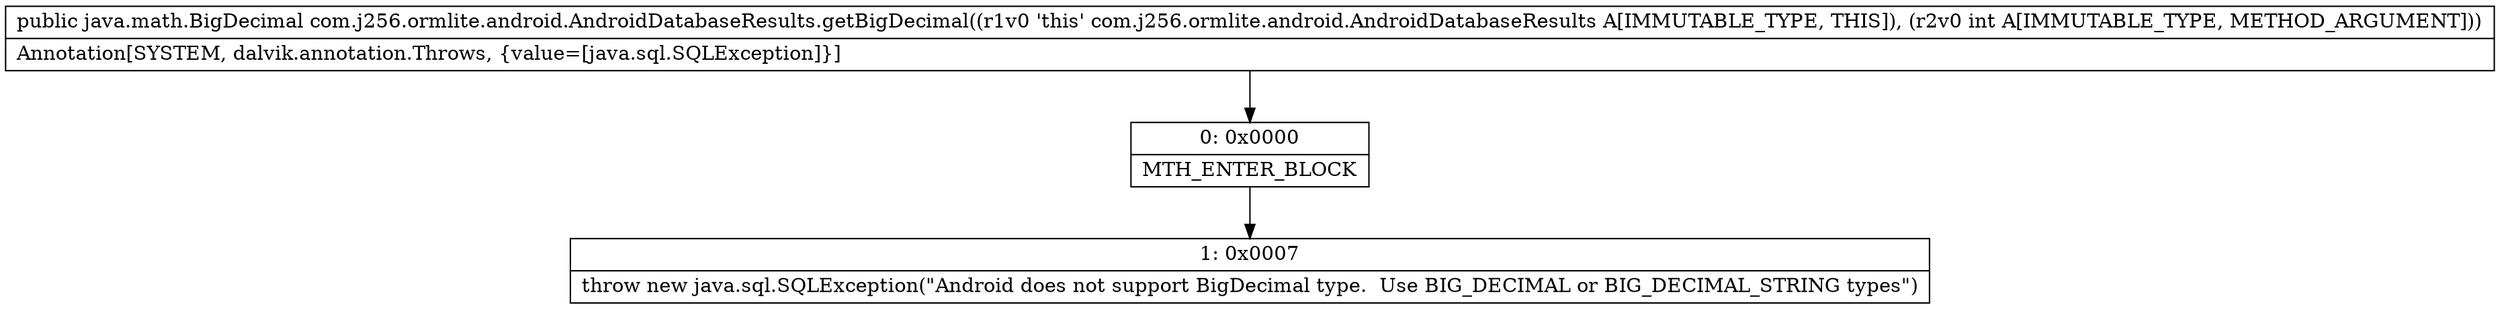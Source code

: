 digraph "CFG forcom.j256.ormlite.android.AndroidDatabaseResults.getBigDecimal(I)Ljava\/math\/BigDecimal;" {
Node_0 [shape=record,label="{0\:\ 0x0000|MTH_ENTER_BLOCK\l}"];
Node_1 [shape=record,label="{1\:\ 0x0007|throw new java.sql.SQLException(\"Android does not support BigDecimal type.  Use BIG_DECIMAL or BIG_DECIMAL_STRING types\")\l}"];
MethodNode[shape=record,label="{public java.math.BigDecimal com.j256.ormlite.android.AndroidDatabaseResults.getBigDecimal((r1v0 'this' com.j256.ormlite.android.AndroidDatabaseResults A[IMMUTABLE_TYPE, THIS]), (r2v0 int A[IMMUTABLE_TYPE, METHOD_ARGUMENT]))  | Annotation[SYSTEM, dalvik.annotation.Throws, \{value=[java.sql.SQLException]\}]\l}"];
MethodNode -> Node_0;
Node_0 -> Node_1;
}

